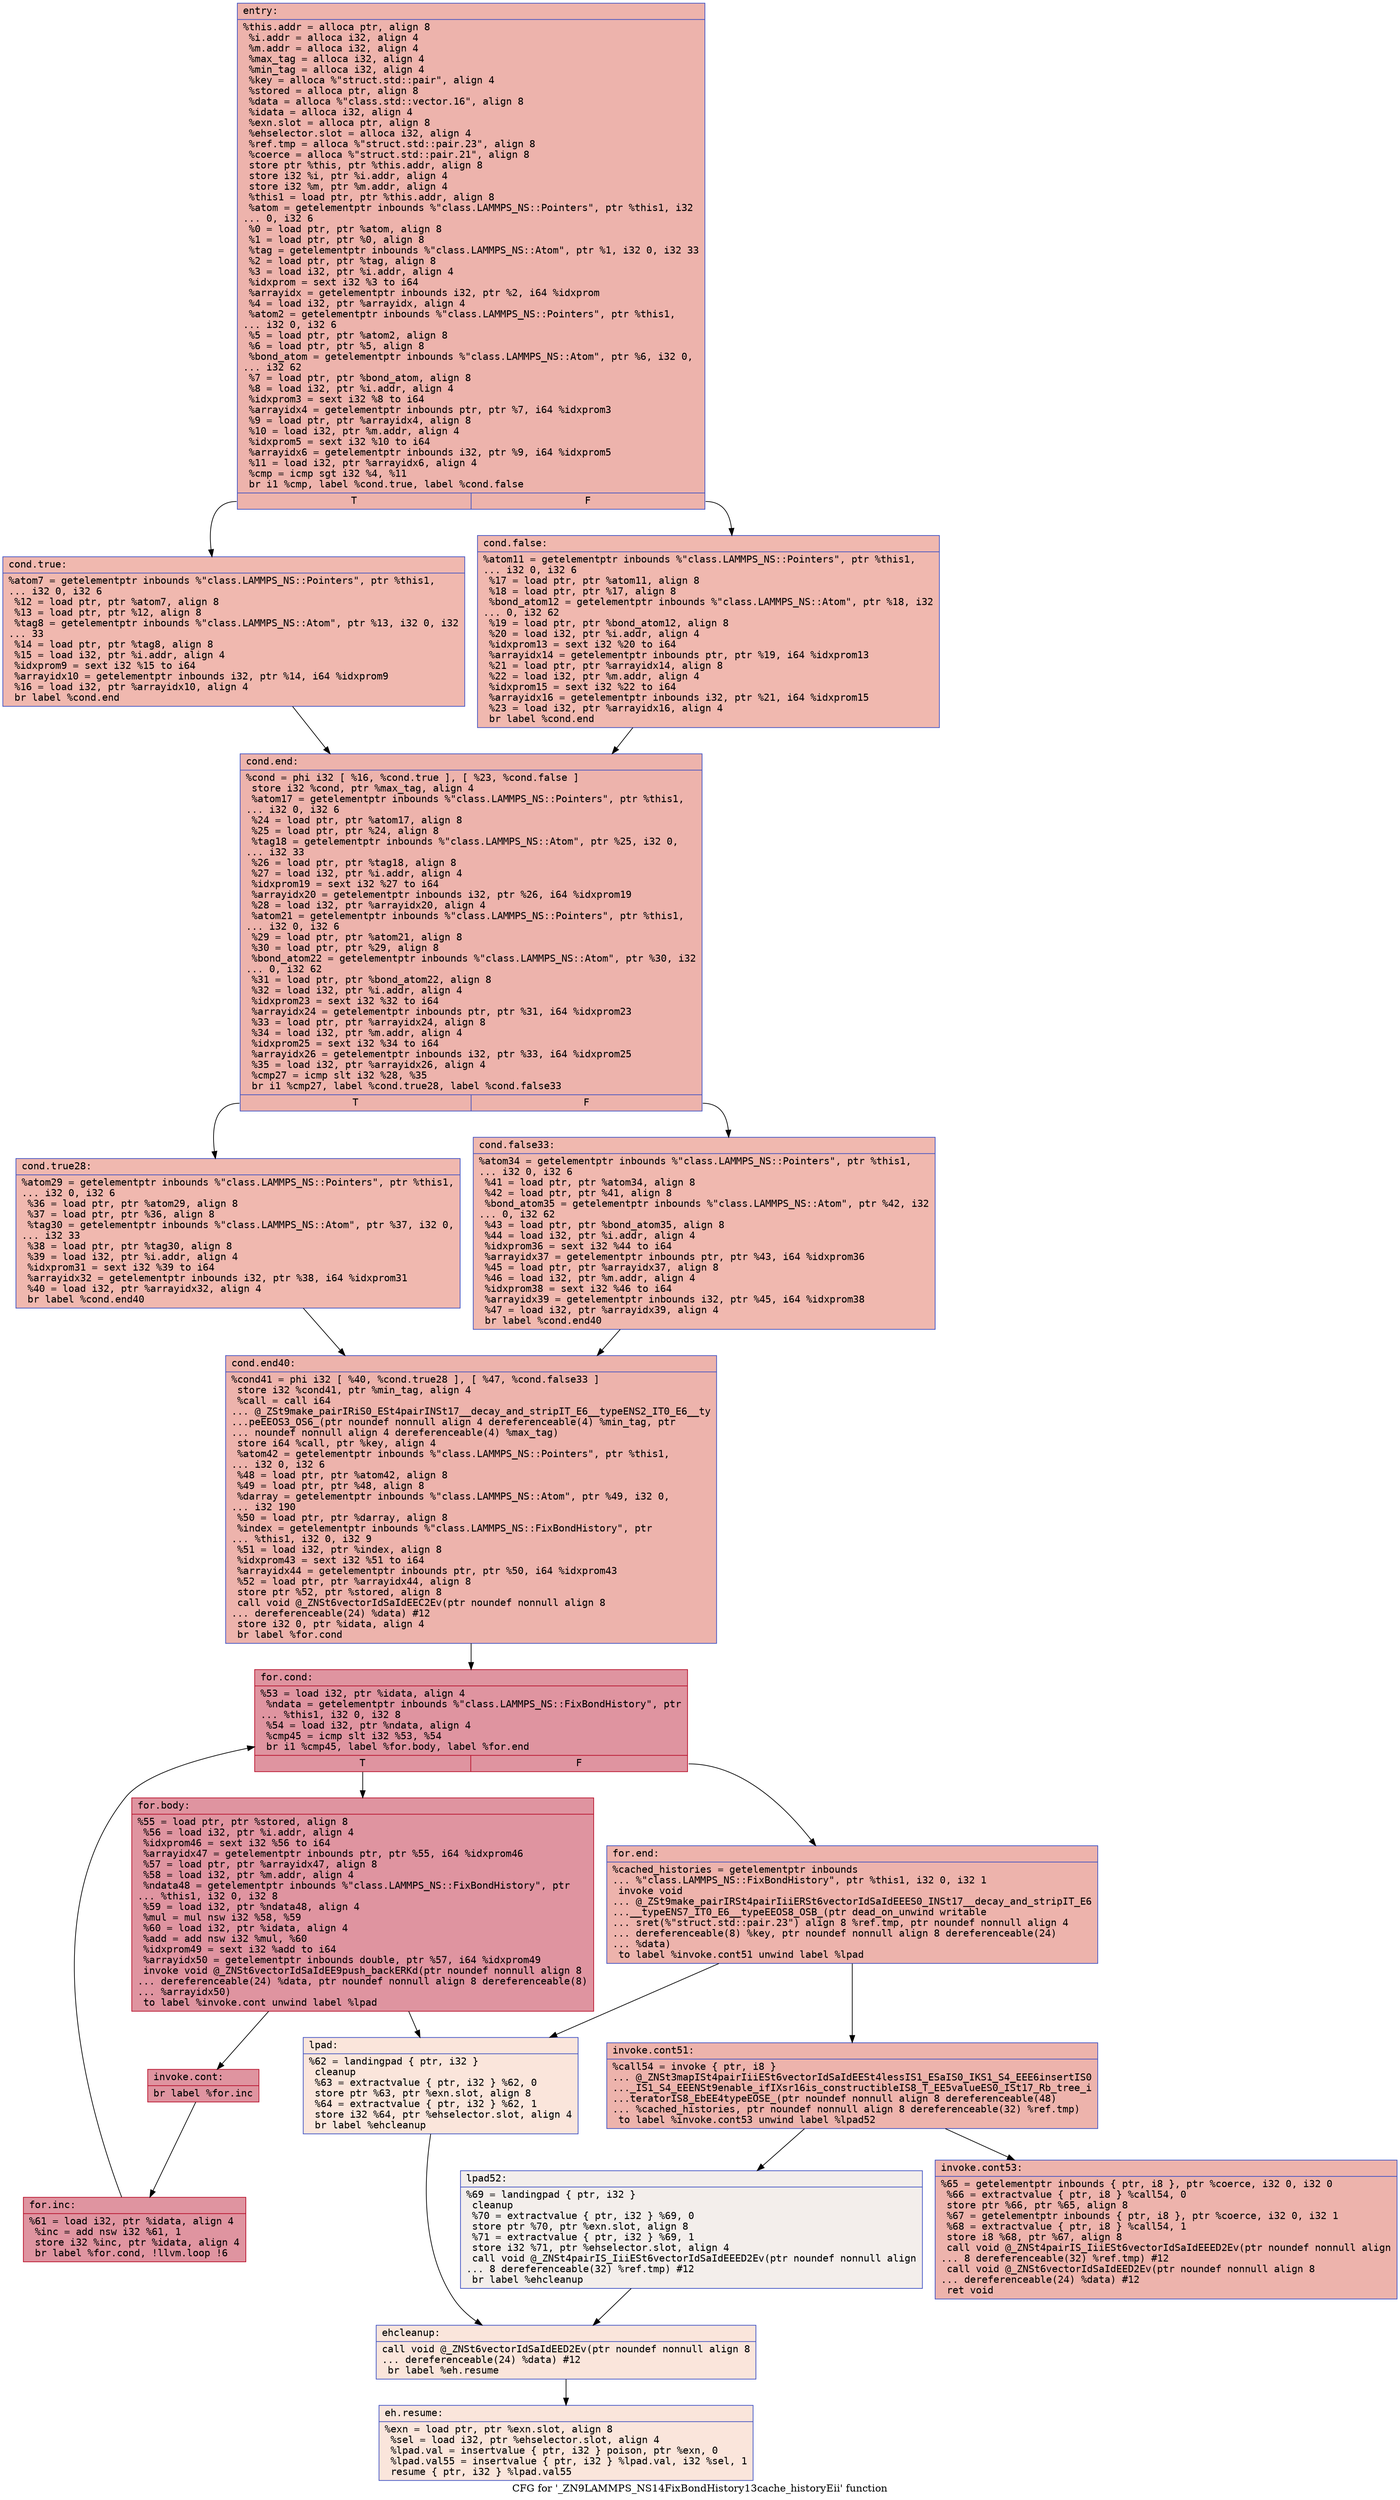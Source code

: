 digraph "CFG for '_ZN9LAMMPS_NS14FixBondHistory13cache_historyEii' function" {
	label="CFG for '_ZN9LAMMPS_NS14FixBondHistory13cache_historyEii' function";

	Node0x55e722cf5400 [shape=record,color="#3d50c3ff", style=filled, fillcolor="#d6524470" fontname="Courier",label="{entry:\l|  %this.addr = alloca ptr, align 8\l  %i.addr = alloca i32, align 4\l  %m.addr = alloca i32, align 4\l  %max_tag = alloca i32, align 4\l  %min_tag = alloca i32, align 4\l  %key = alloca %\"struct.std::pair\", align 4\l  %stored = alloca ptr, align 8\l  %data = alloca %\"class.std::vector.16\", align 8\l  %idata = alloca i32, align 4\l  %exn.slot = alloca ptr, align 8\l  %ehselector.slot = alloca i32, align 4\l  %ref.tmp = alloca %\"struct.std::pair.23\", align 8\l  %coerce = alloca %\"struct.std::pair.21\", align 8\l  store ptr %this, ptr %this.addr, align 8\l  store i32 %i, ptr %i.addr, align 4\l  store i32 %m, ptr %m.addr, align 4\l  %this1 = load ptr, ptr %this.addr, align 8\l  %atom = getelementptr inbounds %\"class.LAMMPS_NS::Pointers\", ptr %this1, i32\l... 0, i32 6\l  %0 = load ptr, ptr %atom, align 8\l  %1 = load ptr, ptr %0, align 8\l  %tag = getelementptr inbounds %\"class.LAMMPS_NS::Atom\", ptr %1, i32 0, i32 33\l  %2 = load ptr, ptr %tag, align 8\l  %3 = load i32, ptr %i.addr, align 4\l  %idxprom = sext i32 %3 to i64\l  %arrayidx = getelementptr inbounds i32, ptr %2, i64 %idxprom\l  %4 = load i32, ptr %arrayidx, align 4\l  %atom2 = getelementptr inbounds %\"class.LAMMPS_NS::Pointers\", ptr %this1,\l... i32 0, i32 6\l  %5 = load ptr, ptr %atom2, align 8\l  %6 = load ptr, ptr %5, align 8\l  %bond_atom = getelementptr inbounds %\"class.LAMMPS_NS::Atom\", ptr %6, i32 0,\l... i32 62\l  %7 = load ptr, ptr %bond_atom, align 8\l  %8 = load i32, ptr %i.addr, align 4\l  %idxprom3 = sext i32 %8 to i64\l  %arrayidx4 = getelementptr inbounds ptr, ptr %7, i64 %idxprom3\l  %9 = load ptr, ptr %arrayidx4, align 8\l  %10 = load i32, ptr %m.addr, align 4\l  %idxprom5 = sext i32 %10 to i64\l  %arrayidx6 = getelementptr inbounds i32, ptr %9, i64 %idxprom5\l  %11 = load i32, ptr %arrayidx6, align 4\l  %cmp = icmp sgt i32 %4, %11\l  br i1 %cmp, label %cond.true, label %cond.false\l|{<s0>T|<s1>F}}"];
	Node0x55e722cf5400:s0 -> Node0x55e722cf6fb0[tooltip="entry -> cond.true\nProbability 50.00%" ];
	Node0x55e722cf5400:s1 -> Node0x55e722cf7030[tooltip="entry -> cond.false\nProbability 50.00%" ];
	Node0x55e722cf6fb0 [shape=record,color="#3d50c3ff", style=filled, fillcolor="#dc5d4a70" fontname="Courier",label="{cond.true:\l|  %atom7 = getelementptr inbounds %\"class.LAMMPS_NS::Pointers\", ptr %this1,\l... i32 0, i32 6\l  %12 = load ptr, ptr %atom7, align 8\l  %13 = load ptr, ptr %12, align 8\l  %tag8 = getelementptr inbounds %\"class.LAMMPS_NS::Atom\", ptr %13, i32 0, i32\l... 33\l  %14 = load ptr, ptr %tag8, align 8\l  %15 = load i32, ptr %i.addr, align 4\l  %idxprom9 = sext i32 %15 to i64\l  %arrayidx10 = getelementptr inbounds i32, ptr %14, i64 %idxprom9\l  %16 = load i32, ptr %arrayidx10, align 4\l  br label %cond.end\l}"];
	Node0x55e722cf6fb0 -> Node0x55e722cf7710[tooltip="cond.true -> cond.end\nProbability 100.00%" ];
	Node0x55e722cf7030 [shape=record,color="#3d50c3ff", style=filled, fillcolor="#dc5d4a70" fontname="Courier",label="{cond.false:\l|  %atom11 = getelementptr inbounds %\"class.LAMMPS_NS::Pointers\", ptr %this1,\l... i32 0, i32 6\l  %17 = load ptr, ptr %atom11, align 8\l  %18 = load ptr, ptr %17, align 8\l  %bond_atom12 = getelementptr inbounds %\"class.LAMMPS_NS::Atom\", ptr %18, i32\l... 0, i32 62\l  %19 = load ptr, ptr %bond_atom12, align 8\l  %20 = load i32, ptr %i.addr, align 4\l  %idxprom13 = sext i32 %20 to i64\l  %arrayidx14 = getelementptr inbounds ptr, ptr %19, i64 %idxprom13\l  %21 = load ptr, ptr %arrayidx14, align 8\l  %22 = load i32, ptr %m.addr, align 4\l  %idxprom15 = sext i32 %22 to i64\l  %arrayidx16 = getelementptr inbounds i32, ptr %21, i64 %idxprom15\l  %23 = load i32, ptr %arrayidx16, align 4\l  br label %cond.end\l}"];
	Node0x55e722cf7030 -> Node0x55e722cf7710[tooltip="cond.false -> cond.end\nProbability 100.00%" ];
	Node0x55e722cf7710 [shape=record,color="#3d50c3ff", style=filled, fillcolor="#d6524470" fontname="Courier",label="{cond.end:\l|  %cond = phi i32 [ %16, %cond.true ], [ %23, %cond.false ]\l  store i32 %cond, ptr %max_tag, align 4\l  %atom17 = getelementptr inbounds %\"class.LAMMPS_NS::Pointers\", ptr %this1,\l... i32 0, i32 6\l  %24 = load ptr, ptr %atom17, align 8\l  %25 = load ptr, ptr %24, align 8\l  %tag18 = getelementptr inbounds %\"class.LAMMPS_NS::Atom\", ptr %25, i32 0,\l... i32 33\l  %26 = load ptr, ptr %tag18, align 8\l  %27 = load i32, ptr %i.addr, align 4\l  %idxprom19 = sext i32 %27 to i64\l  %arrayidx20 = getelementptr inbounds i32, ptr %26, i64 %idxprom19\l  %28 = load i32, ptr %arrayidx20, align 4\l  %atom21 = getelementptr inbounds %\"class.LAMMPS_NS::Pointers\", ptr %this1,\l... i32 0, i32 6\l  %29 = load ptr, ptr %atom21, align 8\l  %30 = load ptr, ptr %29, align 8\l  %bond_atom22 = getelementptr inbounds %\"class.LAMMPS_NS::Atom\", ptr %30, i32\l... 0, i32 62\l  %31 = load ptr, ptr %bond_atom22, align 8\l  %32 = load i32, ptr %i.addr, align 4\l  %idxprom23 = sext i32 %32 to i64\l  %arrayidx24 = getelementptr inbounds ptr, ptr %31, i64 %idxprom23\l  %33 = load ptr, ptr %arrayidx24, align 8\l  %34 = load i32, ptr %m.addr, align 4\l  %idxprom25 = sext i32 %34 to i64\l  %arrayidx26 = getelementptr inbounds i32, ptr %33, i64 %idxprom25\l  %35 = load i32, ptr %arrayidx26, align 4\l  %cmp27 = icmp slt i32 %28, %35\l  br i1 %cmp27, label %cond.true28, label %cond.false33\l|{<s0>T|<s1>F}}"];
	Node0x55e722cf7710:s0 -> Node0x55e722cf92f0[tooltip="cond.end -> cond.true28\nProbability 50.00%" ];
	Node0x55e722cf7710:s1 -> Node0x55e722cf9370[tooltip="cond.end -> cond.false33\nProbability 50.00%" ];
	Node0x55e722cf92f0 [shape=record,color="#3d50c3ff", style=filled, fillcolor="#dc5d4a70" fontname="Courier",label="{cond.true28:\l|  %atom29 = getelementptr inbounds %\"class.LAMMPS_NS::Pointers\", ptr %this1,\l... i32 0, i32 6\l  %36 = load ptr, ptr %atom29, align 8\l  %37 = load ptr, ptr %36, align 8\l  %tag30 = getelementptr inbounds %\"class.LAMMPS_NS::Atom\", ptr %37, i32 0,\l... i32 33\l  %38 = load ptr, ptr %tag30, align 8\l  %39 = load i32, ptr %i.addr, align 4\l  %idxprom31 = sext i32 %39 to i64\l  %arrayidx32 = getelementptr inbounds i32, ptr %38, i64 %idxprom31\l  %40 = load i32, ptr %arrayidx32, align 4\l  br label %cond.end40\l}"];
	Node0x55e722cf92f0 -> Node0x55e722cf9a50[tooltip="cond.true28 -> cond.end40\nProbability 100.00%" ];
	Node0x55e722cf9370 [shape=record,color="#3d50c3ff", style=filled, fillcolor="#dc5d4a70" fontname="Courier",label="{cond.false33:\l|  %atom34 = getelementptr inbounds %\"class.LAMMPS_NS::Pointers\", ptr %this1,\l... i32 0, i32 6\l  %41 = load ptr, ptr %atom34, align 8\l  %42 = load ptr, ptr %41, align 8\l  %bond_atom35 = getelementptr inbounds %\"class.LAMMPS_NS::Atom\", ptr %42, i32\l... 0, i32 62\l  %43 = load ptr, ptr %bond_atom35, align 8\l  %44 = load i32, ptr %i.addr, align 4\l  %idxprom36 = sext i32 %44 to i64\l  %arrayidx37 = getelementptr inbounds ptr, ptr %43, i64 %idxprom36\l  %45 = load ptr, ptr %arrayidx37, align 8\l  %46 = load i32, ptr %m.addr, align 4\l  %idxprom38 = sext i32 %46 to i64\l  %arrayidx39 = getelementptr inbounds i32, ptr %45, i64 %idxprom38\l  %47 = load i32, ptr %arrayidx39, align 4\l  br label %cond.end40\l}"];
	Node0x55e722cf9370 -> Node0x55e722cf9a50[tooltip="cond.false33 -> cond.end40\nProbability 100.00%" ];
	Node0x55e722cf9a50 [shape=record,color="#3d50c3ff", style=filled, fillcolor="#d6524470" fontname="Courier",label="{cond.end40:\l|  %cond41 = phi i32 [ %40, %cond.true28 ], [ %47, %cond.false33 ]\l  store i32 %cond41, ptr %min_tag, align 4\l  %call = call i64\l... @_ZSt9make_pairIRiS0_ESt4pairINSt17__decay_and_stripIT_E6__typeENS2_IT0_E6__ty\l...peEEOS3_OS6_(ptr noundef nonnull align 4 dereferenceable(4) %min_tag, ptr\l... noundef nonnull align 4 dereferenceable(4) %max_tag)\l  store i64 %call, ptr %key, align 4\l  %atom42 = getelementptr inbounds %\"class.LAMMPS_NS::Pointers\", ptr %this1,\l... i32 0, i32 6\l  %48 = load ptr, ptr %atom42, align 8\l  %49 = load ptr, ptr %48, align 8\l  %darray = getelementptr inbounds %\"class.LAMMPS_NS::Atom\", ptr %49, i32 0,\l... i32 190\l  %50 = load ptr, ptr %darray, align 8\l  %index = getelementptr inbounds %\"class.LAMMPS_NS::FixBondHistory\", ptr\l... %this1, i32 0, i32 9\l  %51 = load i32, ptr %index, align 8\l  %idxprom43 = sext i32 %51 to i64\l  %arrayidx44 = getelementptr inbounds ptr, ptr %50, i64 %idxprom43\l  %52 = load ptr, ptr %arrayidx44, align 8\l  store ptr %52, ptr %stored, align 8\l  call void @_ZNSt6vectorIdSaIdEEC2Ev(ptr noundef nonnull align 8\l... dereferenceable(24) %data) #12\l  store i32 0, ptr %idata, align 4\l  br label %for.cond\l}"];
	Node0x55e722cf9a50 -> Node0x55e722cfb9b0[tooltip="cond.end40 -> for.cond\nProbability 100.00%" ];
	Node0x55e722cfb9b0 [shape=record,color="#b70d28ff", style=filled, fillcolor="#b70d2870" fontname="Courier",label="{for.cond:\l|  %53 = load i32, ptr %idata, align 4\l  %ndata = getelementptr inbounds %\"class.LAMMPS_NS::FixBondHistory\", ptr\l... %this1, i32 0, i32 8\l  %54 = load i32, ptr %ndata, align 4\l  %cmp45 = icmp slt i32 %53, %54\l  br i1 %cmp45, label %for.body, label %for.end\l|{<s0>T|<s1>F}}"];
	Node0x55e722cfb9b0:s0 -> Node0x55e722cfbd40[tooltip="for.cond -> for.body\nProbability 96.88%" ];
	Node0x55e722cfb9b0:s1 -> Node0x55e722cfbdc0[tooltip="for.cond -> for.end\nProbability 3.12%" ];
	Node0x55e722cfbd40 [shape=record,color="#b70d28ff", style=filled, fillcolor="#b70d2870" fontname="Courier",label="{for.body:\l|  %55 = load ptr, ptr %stored, align 8\l  %56 = load i32, ptr %i.addr, align 4\l  %idxprom46 = sext i32 %56 to i64\l  %arrayidx47 = getelementptr inbounds ptr, ptr %55, i64 %idxprom46\l  %57 = load ptr, ptr %arrayidx47, align 8\l  %58 = load i32, ptr %m.addr, align 4\l  %ndata48 = getelementptr inbounds %\"class.LAMMPS_NS::FixBondHistory\", ptr\l... %this1, i32 0, i32 8\l  %59 = load i32, ptr %ndata48, align 4\l  %mul = mul nsw i32 %58, %59\l  %60 = load i32, ptr %idata, align 4\l  %add = add nsw i32 %mul, %60\l  %idxprom49 = sext i32 %add to i64\l  %arrayidx50 = getelementptr inbounds double, ptr %57, i64 %idxprom49\l  invoke void @_ZNSt6vectorIdSaIdEE9push_backERKd(ptr noundef nonnull align 8\l... dereferenceable(24) %data, ptr noundef nonnull align 8 dereferenceable(8)\l... %arrayidx50)\l          to label %invoke.cont unwind label %lpad\l}"];
	Node0x55e722cfbd40 -> Node0x55e722cfc790[tooltip="for.body -> invoke.cont\nProbability 100.00%" ];
	Node0x55e722cfbd40 -> Node0x55e722cfc810[tooltip="for.body -> lpad\nProbability 0.00%" ];
	Node0x55e722cfc790 [shape=record,color="#b70d28ff", style=filled, fillcolor="#b70d2870" fontname="Courier",label="{invoke.cont:\l|  br label %for.inc\l}"];
	Node0x55e722cfc790 -> Node0x55e722cfcb80[tooltip="invoke.cont -> for.inc\nProbability 100.00%" ];
	Node0x55e722cfcb80 [shape=record,color="#b70d28ff", style=filled, fillcolor="#b70d2870" fontname="Courier",label="{for.inc:\l|  %61 = load i32, ptr %idata, align 4\l  %inc = add nsw i32 %61, 1\l  store i32 %inc, ptr %idata, align 4\l  br label %for.cond, !llvm.loop !6\l}"];
	Node0x55e722cfcb80 -> Node0x55e722cfb9b0[tooltip="for.inc -> for.cond\nProbability 100.00%" ];
	Node0x55e722cfc810 [shape=record,color="#3d50c3ff", style=filled, fillcolor="#f4c5ad70" fontname="Courier",label="{lpad:\l|  %62 = landingpad \{ ptr, i32 \}\l          cleanup\l  %63 = extractvalue \{ ptr, i32 \} %62, 0\l  store ptr %63, ptr %exn.slot, align 8\l  %64 = extractvalue \{ ptr, i32 \} %62, 1\l  store i32 %64, ptr %ehselector.slot, align 4\l  br label %ehcleanup\l}"];
	Node0x55e722cfc810 -> Node0x55e722cfd1f0[tooltip="lpad -> ehcleanup\nProbability 100.00%" ];
	Node0x55e722cfbdc0 [shape=record,color="#3d50c3ff", style=filled, fillcolor="#d6524470" fontname="Courier",label="{for.end:\l|  %cached_histories = getelementptr inbounds\l... %\"class.LAMMPS_NS::FixBondHistory\", ptr %this1, i32 0, i32 1\l  invoke void\l... @_ZSt9make_pairIRSt4pairIiiERSt6vectorIdSaIdEEES0_INSt17__decay_and_stripIT_E6\l...__typeENS7_IT0_E6__typeEEOS8_OSB_(ptr dead_on_unwind writable\l... sret(%\"struct.std::pair.23\") align 8 %ref.tmp, ptr noundef nonnull align 4\l... dereferenceable(8) %key, ptr noundef nonnull align 8 dereferenceable(24)\l... %data)\l          to label %invoke.cont51 unwind label %lpad\l}"];
	Node0x55e722cfbdc0 -> Node0x55e722cfd4b0[tooltip="for.end -> invoke.cont51\nProbability 100.00%" ];
	Node0x55e722cfbdc0 -> Node0x55e722cfc810[tooltip="for.end -> lpad\nProbability 0.00%" ];
	Node0x55e722cfd4b0 [shape=record,color="#3d50c3ff", style=filled, fillcolor="#d6524470" fontname="Courier",label="{invoke.cont51:\l|  %call54 = invoke \{ ptr, i8 \}\l... @_ZNSt3mapISt4pairIiiESt6vectorIdSaIdEESt4lessIS1_ESaIS0_IKS1_S4_EEE6insertIS0\l..._IS1_S4_EEENSt9enable_ifIXsr16is_constructibleIS8_T_EE5valueES0_ISt17_Rb_tree_i\l...teratorIS8_EbEE4typeEOSE_(ptr noundef nonnull align 8 dereferenceable(48)\l... %cached_histories, ptr noundef nonnull align 8 dereferenceable(32) %ref.tmp)\l          to label %invoke.cont53 unwind label %lpad52\l}"];
	Node0x55e722cfd4b0 -> Node0x55e722cfd990[tooltip="invoke.cont51 -> invoke.cont53\nProbability 100.00%" ];
	Node0x55e722cfd4b0 -> Node0x55e722cfd9e0[tooltip="invoke.cont51 -> lpad52\nProbability 0.00%" ];
	Node0x55e722cfd990 [shape=record,color="#3d50c3ff", style=filled, fillcolor="#d6524470" fontname="Courier",label="{invoke.cont53:\l|  %65 = getelementptr inbounds \{ ptr, i8 \}, ptr %coerce, i32 0, i32 0\l  %66 = extractvalue \{ ptr, i8 \} %call54, 0\l  store ptr %66, ptr %65, align 8\l  %67 = getelementptr inbounds \{ ptr, i8 \}, ptr %coerce, i32 0, i32 1\l  %68 = extractvalue \{ ptr, i8 \} %call54, 1\l  store i8 %68, ptr %67, align 8\l  call void @_ZNSt4pairIS_IiiESt6vectorIdSaIdEEED2Ev(ptr noundef nonnull align\l... 8 dereferenceable(32) %ref.tmp) #12\l  call void @_ZNSt6vectorIdSaIdEED2Ev(ptr noundef nonnull align 8\l... dereferenceable(24) %data) #12\l  ret void\l}"];
	Node0x55e722cfd9e0 [shape=record,color="#3d50c3ff", style=filled, fillcolor="#e5d8d170" fontname="Courier",label="{lpad52:\l|  %69 = landingpad \{ ptr, i32 \}\l          cleanup\l  %70 = extractvalue \{ ptr, i32 \} %69, 0\l  store ptr %70, ptr %exn.slot, align 8\l  %71 = extractvalue \{ ptr, i32 \} %69, 1\l  store i32 %71, ptr %ehselector.slot, align 4\l  call void @_ZNSt4pairIS_IiiESt6vectorIdSaIdEEED2Ev(ptr noundef nonnull align\l... 8 dereferenceable(32) %ref.tmp) #12\l  br label %ehcleanup\l}"];
	Node0x55e722cfd9e0 -> Node0x55e722cfd1f0[tooltip="lpad52 -> ehcleanup\nProbability 100.00%" ];
	Node0x55e722cfd1f0 [shape=record,color="#3d50c3ff", style=filled, fillcolor="#f4c5ad70" fontname="Courier",label="{ehcleanup:\l|  call void @_ZNSt6vectorIdSaIdEED2Ev(ptr noundef nonnull align 8\l... dereferenceable(24) %data) #12\l  br label %eh.resume\l}"];
	Node0x55e722cfd1f0 -> Node0x55e722cfe9f0[tooltip="ehcleanup -> eh.resume\nProbability 100.00%" ];
	Node0x55e722cfe9f0 [shape=record,color="#3d50c3ff", style=filled, fillcolor="#f4c5ad70" fontname="Courier",label="{eh.resume:\l|  %exn = load ptr, ptr %exn.slot, align 8\l  %sel = load i32, ptr %ehselector.slot, align 4\l  %lpad.val = insertvalue \{ ptr, i32 \} poison, ptr %exn, 0\l  %lpad.val55 = insertvalue \{ ptr, i32 \} %lpad.val, i32 %sel, 1\l  resume \{ ptr, i32 \} %lpad.val55\l}"];
}
